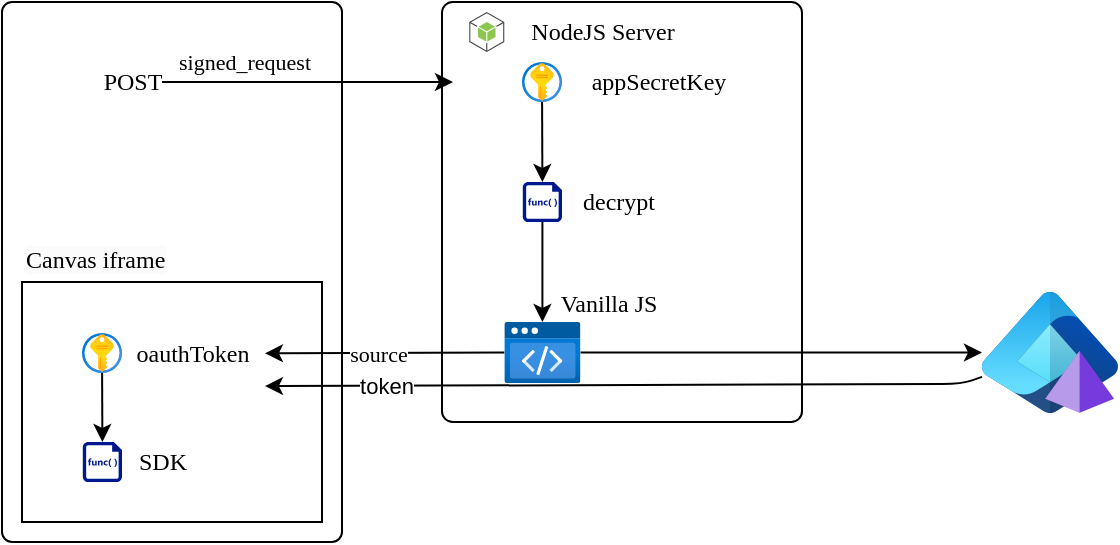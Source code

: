 <mxfile>
    <diagram id="ee_gDtnK6uAo2xznAAh-" name="Page-1">
        <mxGraphModel dx="831" dy="322" grid="1" gridSize="10" guides="1" tooltips="1" connect="1" arrows="1" fold="1" page="1" pageScale="1" pageWidth="850" pageHeight="1100" math="0" shadow="0">
            <root>
                <mxCell id="0"/>
                <mxCell id="1" parent="0"/>
                <mxCell id="11" value="" style="rounded=1;whiteSpace=wrap;html=1;fillColor=none;arcSize=3;fontFamily=Tahoma;" parent="1" vertex="1">
                    <mxGeometry x="250" y="30" width="180" height="210" as="geometry"/>
                </mxCell>
                <mxCell id="4" value="" style="rounded=1;whiteSpace=wrap;html=1;fillColor=none;arcSize=3;fontFamily=Tahoma;" parent="1" vertex="1">
                    <mxGeometry x="30" y="30" width="170" height="270" as="geometry"/>
                </mxCell>
                <mxCell id="2" value="" style="shape=image;verticalLabelPosition=bottom;labelBackgroundColor=default;verticalAlign=top;aspect=fixed;imageAspect=0;image=https://upload.wikimedia.org/wikipedia/commons/thumb/f/f9/Salesforce.com_logo.svg/1200px-Salesforce.com_logo.svg.png;fontFamily=Tahoma;" parent="1" vertex="1">
                    <mxGeometry x="40" y="35" width="28.57" height="20" as="geometry"/>
                </mxCell>
                <mxCell id="7" value="NodeJS Server" style="text;html=1;align=center;verticalAlign=middle;resizable=0;points=[];autosize=1;strokeColor=none;fillColor=none;fontFamily=Tahoma;" parent="1" vertex="1">
                    <mxGeometry x="280" y="30" width="100" height="30" as="geometry"/>
                </mxCell>
                <mxCell id="8" value="" style="rounded=0;whiteSpace=wrap;html=1;fontFamily=Tahoma;" parent="1" vertex="1">
                    <mxGeometry x="40" y="170" width="150" height="120" as="geometry"/>
                </mxCell>
                <mxCell id="9" style="edgeStyle=none;html=1;fontFamily=Tahoma;" parent="1" edge="1">
                    <mxGeometry relative="1" as="geometry">
                        <mxPoint x="110" y="70" as="sourcePoint"/>
                        <mxPoint x="255.5" y="70" as="targetPoint"/>
                    </mxGeometry>
                </mxCell>
                <mxCell id="10" value="signed_request" style="edgeLabel;html=1;align=center;verticalAlign=middle;resizable=0;points=[];fontFamily=Tahoma;" parent="9" vertex="1" connectable="0">
                    <mxGeometry x="-0.185" y="3" relative="1" as="geometry">
                        <mxPoint x="-19" y="-7" as="offset"/>
                    </mxGeometry>
                </mxCell>
                <mxCell id="13" value="" style="outlineConnect=0;dashed=0;verticalLabelPosition=bottom;verticalAlign=top;align=center;html=1;shape=mxgraph.aws3.android;fillColor=#8CC64F;gradientColor=none;fontFamily=Tahoma;" parent="1" vertex="1">
                    <mxGeometry x="263.64" y="35" width="17.5" height="20" as="geometry"/>
                </mxCell>
                <mxCell id="14" value="" style="image;aspect=fixed;html=1;points=[];align=center;fontSize=12;image=img/lib/azure2/security/Key_Vaults.svg;fontFamily=Tahoma;" parent="1" vertex="1">
                    <mxGeometry x="290" y="60" width="20" height="20" as="geometry"/>
                </mxCell>
                <mxCell id="15" value="appSecretKey" style="text;html=1;align=center;verticalAlign=middle;resizable=0;points=[];autosize=1;strokeColor=none;fillColor=none;fontFamily=Tahoma;" parent="1" vertex="1">
                    <mxGeometry x="307.5" y="55" width="100" height="30" as="geometry"/>
                </mxCell>
                <mxCell id="20" style="edgeStyle=none;html=1;fontFamily=Tahoma;" parent="1" source="16" target="19" edge="1">
                    <mxGeometry relative="1" as="geometry"/>
                </mxCell>
                <mxCell id="16" value="" style="sketch=0;aspect=fixed;pointerEvents=1;shadow=0;dashed=0;html=1;strokeColor=none;labelPosition=center;verticalLabelPosition=bottom;verticalAlign=top;align=center;fillColor=#00188D;shape=mxgraph.mscae.enterprise.code_file;fontFamily=Tahoma;" parent="1" vertex="1">
                    <mxGeometry x="290.4" y="120" width="19.6" height="20" as="geometry"/>
                </mxCell>
                <mxCell id="17" style="edgeStyle=none;html=1;entryX=0.5;entryY=0;entryDx=0;entryDy=0;entryPerimeter=0;fontFamily=Tahoma;" parent="1" source="14" target="16" edge="1">
                    <mxGeometry relative="1" as="geometry"/>
                </mxCell>
                <mxCell id="18" value="decrypt" style="text;html=1;align=center;verticalAlign=middle;resizable=0;points=[];autosize=1;strokeColor=none;fillColor=none;fontFamily=Tahoma;" parent="1" vertex="1">
                    <mxGeometry x="307.5" y="115" width="60" height="30" as="geometry"/>
                </mxCell>
                <mxCell id="35" style="edgeStyle=none;html=1;" edge="1" parent="1" source="19" target="34">
                    <mxGeometry relative="1" as="geometry"/>
                </mxCell>
                <mxCell id="19" value="" style="image;aspect=fixed;html=1;points=[];align=center;fontSize=12;image=img/lib/azure2/preview/Static_Apps.svg;fontFamily=Tahoma;" parent="1" vertex="1">
                    <mxGeometry x="281.14" y="190" width="38.12" height="30.5" as="geometry"/>
                </mxCell>
                <mxCell id="21" value="Vanilla JS" style="text;html=1;align=center;verticalAlign=middle;resizable=0;points=[];autosize=1;strokeColor=none;fillColor=none;fontFamily=Tahoma;" parent="1" vertex="1">
                    <mxGeometry x="297.5" y="165.5" width="70" height="30" as="geometry"/>
                </mxCell>
                <mxCell id="23" style="edgeStyle=none;html=1;entryX=0.956;entryY=0.506;entryDx=0;entryDy=0;entryPerimeter=0;fontFamily=Tahoma;" parent="1" source="19" target="28" edge="1">
                    <mxGeometry relative="1" as="geometry"/>
                </mxCell>
                <mxCell id="24" value="source" style="edgeLabel;html=1;align=center;verticalAlign=middle;resizable=0;points=[];fontFamily=Tahoma;" parent="23" vertex="1" connectable="0">
                    <mxGeometry x="-0.009" relative="1" as="geometry">
                        <mxPoint x="-4" as="offset"/>
                    </mxGeometry>
                </mxCell>
                <mxCell id="25" value="&lt;span style=&quot;color: rgb(0, 0, 0); font-size: 12px; font-style: normal; font-variant-ligatures: normal; font-variant-caps: normal; font-weight: 400; letter-spacing: normal; orphans: 2; text-align: center; text-indent: 0px; text-transform: none; widows: 2; word-spacing: 0px; -webkit-text-stroke-width: 0px; white-space: normal; background-color: rgb(251, 251, 251); text-decoration-thickness: initial; text-decoration-style: initial; text-decoration-color: initial; float: none; display: inline !important;&quot;&gt;Canvas iframe&lt;/span&gt;" style="text;whiteSpace=wrap;html=1;fontFamily=Tahoma;" parent="1" vertex="1">
                    <mxGeometry x="40.2" y="145" width="80" height="40" as="geometry"/>
                </mxCell>
                <mxCell id="26" value="" style="sketch=0;aspect=fixed;pointerEvents=1;shadow=0;dashed=0;html=1;strokeColor=none;labelPosition=center;verticalLabelPosition=bottom;verticalAlign=top;align=center;fillColor=#00188D;shape=mxgraph.mscae.enterprise.code_file;fontFamily=Tahoma;" parent="1" vertex="1">
                    <mxGeometry x="70.4" y="250" width="19.6" height="20" as="geometry"/>
                </mxCell>
                <mxCell id="27" value="" style="image;aspect=fixed;html=1;points=[];align=center;fontSize=12;image=img/lib/azure2/security/Key_Vaults.svg;fontFamily=Tahoma;" parent="1" vertex="1">
                    <mxGeometry x="70" y="195.5" width="20" height="20" as="geometry"/>
                </mxCell>
                <mxCell id="28" value="oauthToken" style="text;html=1;align=center;verticalAlign=middle;resizable=0;points=[];autosize=1;strokeColor=none;fillColor=none;fontFamily=Tahoma;" parent="1" vertex="1">
                    <mxGeometry x="85" y="190.5" width="80" height="30" as="geometry"/>
                </mxCell>
                <mxCell id="30" value="POST" style="text;html=1;align=center;verticalAlign=middle;resizable=0;points=[];autosize=1;strokeColor=none;fillColor=none;fontFamily=Tahoma;" parent="1" vertex="1">
                    <mxGeometry x="70" y="55" width="50" height="30" as="geometry"/>
                </mxCell>
                <mxCell id="31" style="edgeStyle=none;html=1;entryX=0.5;entryY=0;entryDx=0;entryDy=0;entryPerimeter=0;fontFamily=Tahoma;" parent="1" source="27" target="26" edge="1">
                    <mxGeometry relative="1" as="geometry"/>
                </mxCell>
                <mxCell id="33" value="SDK" style="text;html=1;align=center;verticalAlign=middle;resizable=0;points=[];autosize=1;strokeColor=none;fillColor=none;fontFamily=Tahoma;" parent="1" vertex="1">
                    <mxGeometry x="85" y="245" width="50" height="30" as="geometry"/>
                </mxCell>
                <mxCell id="34" value="" style="image;aspect=fixed;html=1;points=[];align=center;fontSize=12;image=img/lib/azure2/identity/Entra_Domain_Services.svg;" vertex="1" parent="1">
                    <mxGeometry x="520" y="171.25" width="68" height="68" as="geometry"/>
                </mxCell>
                <mxCell id="36" style="edgeStyle=none;html=1;entryX=0.956;entryY=1.052;entryDx=0;entryDy=0;entryPerimeter=0;" edge="1" parent="1" source="34" target="28">
                    <mxGeometry relative="1" as="geometry">
                        <Array as="points">
                            <mxPoint x="510" y="221"/>
                        </Array>
                    </mxGeometry>
                </mxCell>
                <mxCell id="37" value="token" style="edgeLabel;html=1;align=center;verticalAlign=middle;resizable=0;points=[];" vertex="1" connectable="0" parent="36">
                    <mxGeometry x="0.662" relative="1" as="geometry">
                        <mxPoint as="offset"/>
                    </mxGeometry>
                </mxCell>
            </root>
        </mxGraphModel>
    </diagram>
</mxfile>